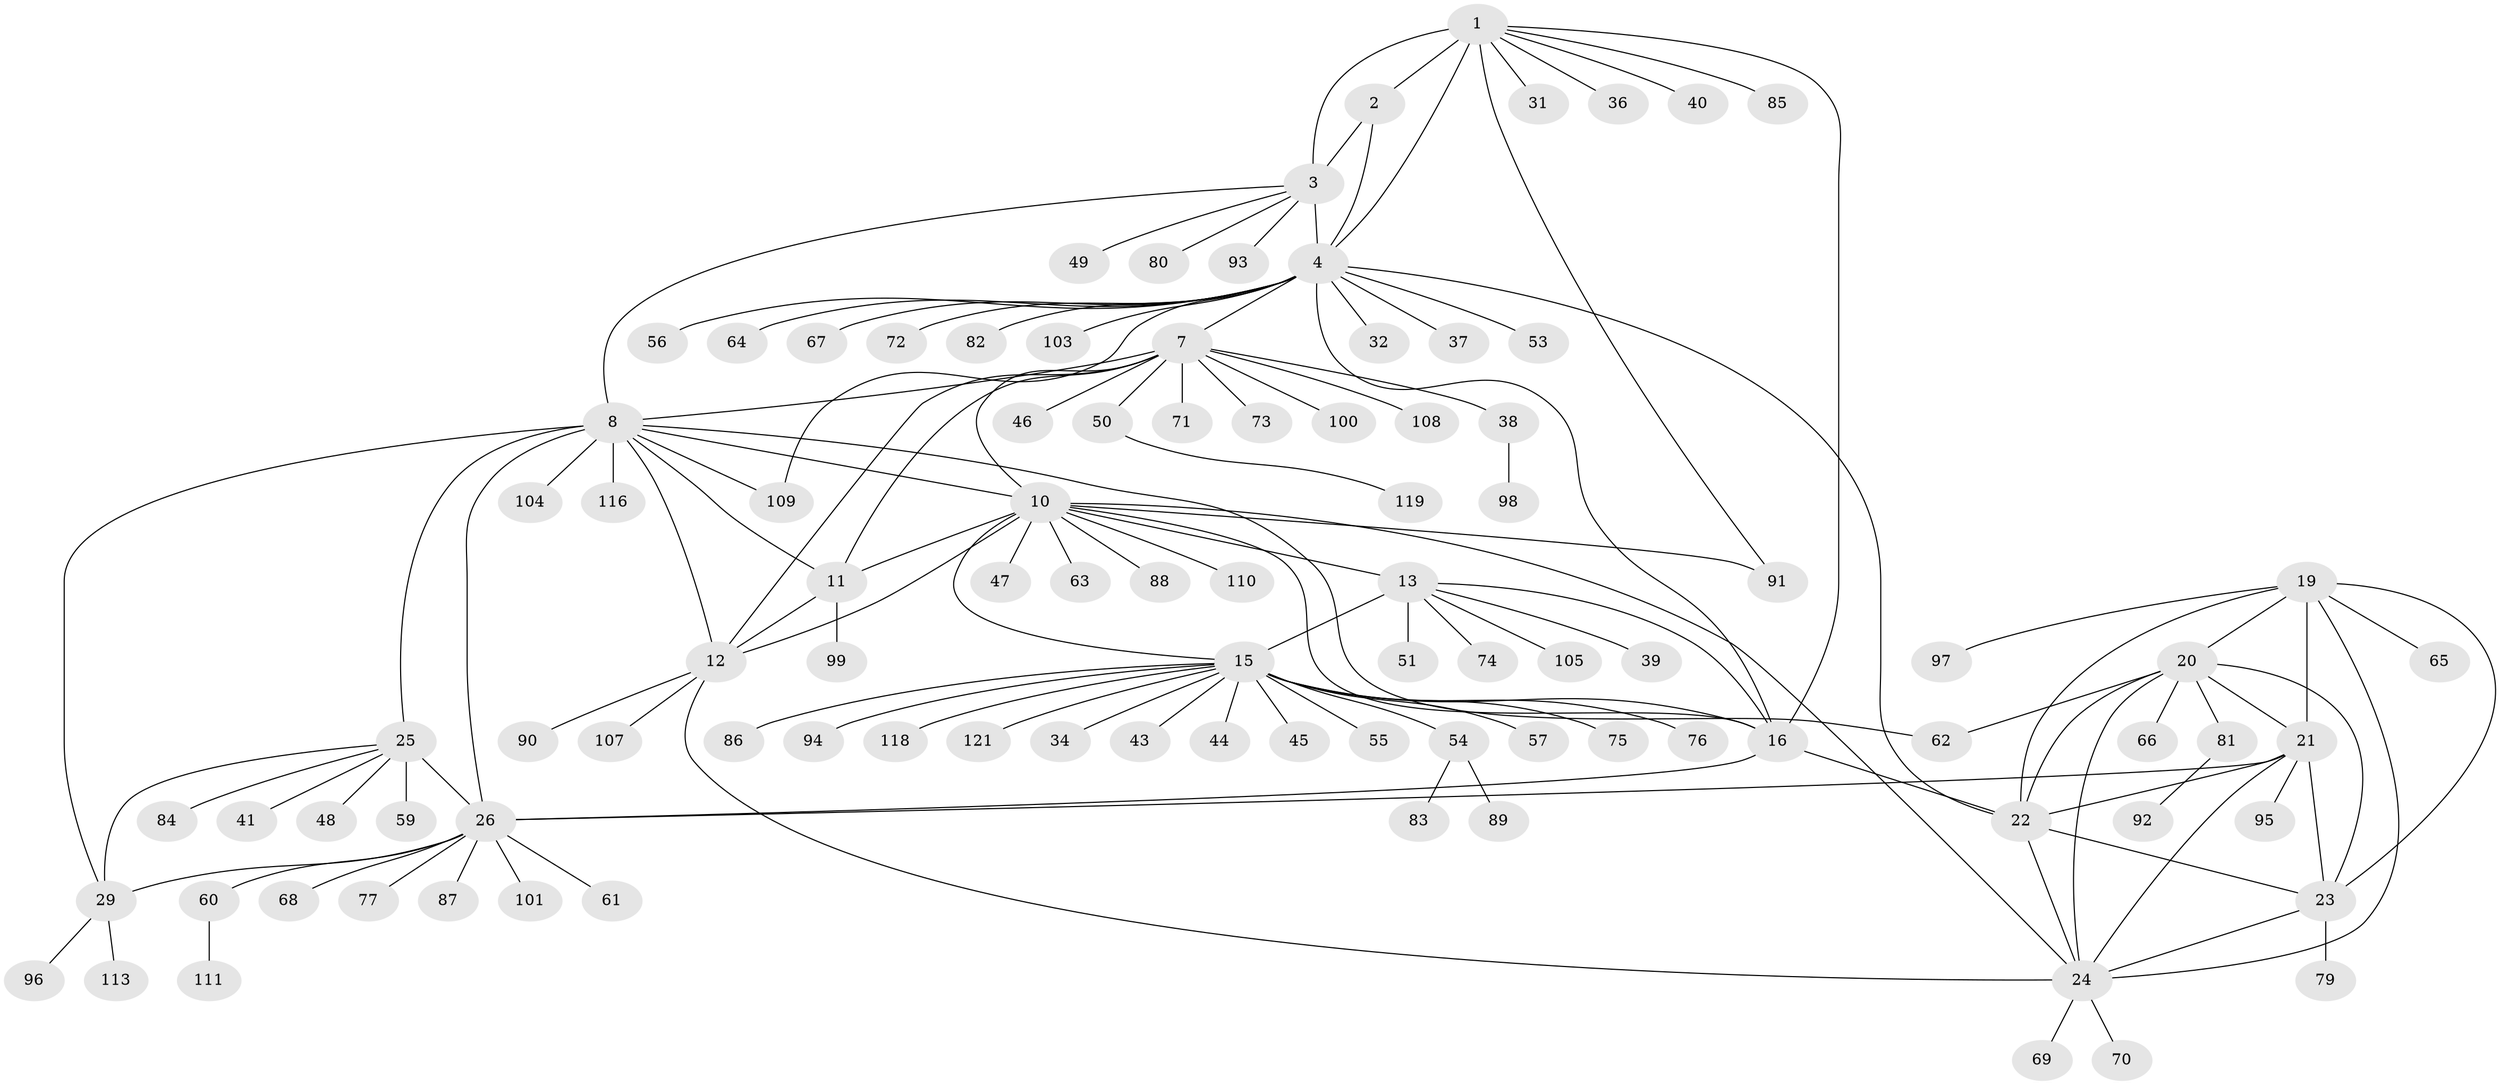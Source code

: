 // Generated by graph-tools (version 1.1) at 2025/52/02/27/25 19:52:18]
// undirected, 99 vertices, 134 edges
graph export_dot {
graph [start="1"]
  node [color=gray90,style=filled];
  1 [super="+35"];
  2;
  3 [super="+5"];
  4 [super="+6"];
  7 [super="+9"];
  8 [super="+28"];
  10 [super="+17"];
  11 [super="+120"];
  12 [super="+114"];
  13 [super="+14"];
  15 [super="+18"];
  16 [super="+117"];
  19 [super="+115"];
  20 [super="+78"];
  21 [super="+33"];
  22 [super="+52"];
  23;
  24 [super="+58"];
  25 [super="+30"];
  26 [super="+27"];
  29;
  31;
  32 [super="+42"];
  34;
  36;
  37;
  38;
  39;
  40;
  41;
  43;
  44;
  45;
  46;
  47;
  48;
  49;
  50 [super="+102"];
  51;
  53;
  54;
  55;
  56;
  57;
  59;
  60;
  61;
  62;
  63;
  64;
  65;
  66;
  67;
  68;
  69;
  70;
  71;
  72;
  73;
  74;
  75;
  76;
  77;
  79;
  80;
  81;
  82;
  83;
  84;
  85;
  86;
  87;
  88;
  89;
  90;
  91;
  92;
  93;
  94 [super="+112"];
  95;
  96;
  97;
  98;
  99;
  100;
  101;
  103;
  104 [super="+106"];
  105;
  107;
  108;
  109;
  110;
  111;
  113;
  116;
  118;
  119;
  121;
  1 -- 2;
  1 -- 3 [weight=2];
  1 -- 4 [weight=2];
  1 -- 31;
  1 -- 36;
  1 -- 40;
  1 -- 85;
  1 -- 91;
  1 -- 16;
  2 -- 3 [weight=2];
  2 -- 4 [weight=2];
  3 -- 4 [weight=4];
  3 -- 93;
  3 -- 80;
  3 -- 49;
  3 -- 8;
  4 -- 16;
  4 -- 53;
  4 -- 64;
  4 -- 32;
  4 -- 67;
  4 -- 37;
  4 -- 7;
  4 -- 72;
  4 -- 103;
  4 -- 109;
  4 -- 82;
  4 -- 22;
  4 -- 56;
  7 -- 8 [weight=2];
  7 -- 10 [weight=2];
  7 -- 11 [weight=2];
  7 -- 12 [weight=2];
  7 -- 38;
  7 -- 46;
  7 -- 50;
  7 -- 71;
  7 -- 73;
  7 -- 100;
  7 -- 108;
  8 -- 10;
  8 -- 11;
  8 -- 12;
  8 -- 104;
  8 -- 109;
  8 -- 116;
  8 -- 25 [weight=2];
  8 -- 26 [weight=2];
  8 -- 29;
  8 -- 62;
  10 -- 11;
  10 -- 12;
  10 -- 63;
  10 -- 110;
  10 -- 16;
  10 -- 47;
  10 -- 88;
  10 -- 91;
  10 -- 13 [weight=2];
  10 -- 15 [weight=2];
  10 -- 24;
  11 -- 12;
  11 -- 99;
  12 -- 24;
  12 -- 90;
  12 -- 107;
  13 -- 15 [weight=4];
  13 -- 16 [weight=2];
  13 -- 51;
  13 -- 74;
  13 -- 105;
  13 -- 39;
  15 -- 16 [weight=2];
  15 -- 34;
  15 -- 43;
  15 -- 45;
  15 -- 55;
  15 -- 57;
  15 -- 118;
  15 -- 75;
  15 -- 44;
  15 -- 76;
  15 -- 86;
  15 -- 54;
  15 -- 121;
  15 -- 94;
  16 -- 22;
  16 -- 26;
  19 -- 20;
  19 -- 21;
  19 -- 22;
  19 -- 23;
  19 -- 24;
  19 -- 65;
  19 -- 97;
  20 -- 21;
  20 -- 22;
  20 -- 23;
  20 -- 24;
  20 -- 62;
  20 -- 66;
  20 -- 81;
  21 -- 22;
  21 -- 23;
  21 -- 24;
  21 -- 95;
  21 -- 26;
  22 -- 23;
  22 -- 24;
  23 -- 24;
  23 -- 79;
  24 -- 69;
  24 -- 70;
  25 -- 26 [weight=4];
  25 -- 29 [weight=2];
  25 -- 41;
  25 -- 59;
  25 -- 48;
  25 -- 84;
  26 -- 29 [weight=2];
  26 -- 60;
  26 -- 61;
  26 -- 68;
  26 -- 101;
  26 -- 87;
  26 -- 77;
  29 -- 96;
  29 -- 113;
  38 -- 98;
  50 -- 119;
  54 -- 83;
  54 -- 89;
  60 -- 111;
  81 -- 92;
}
